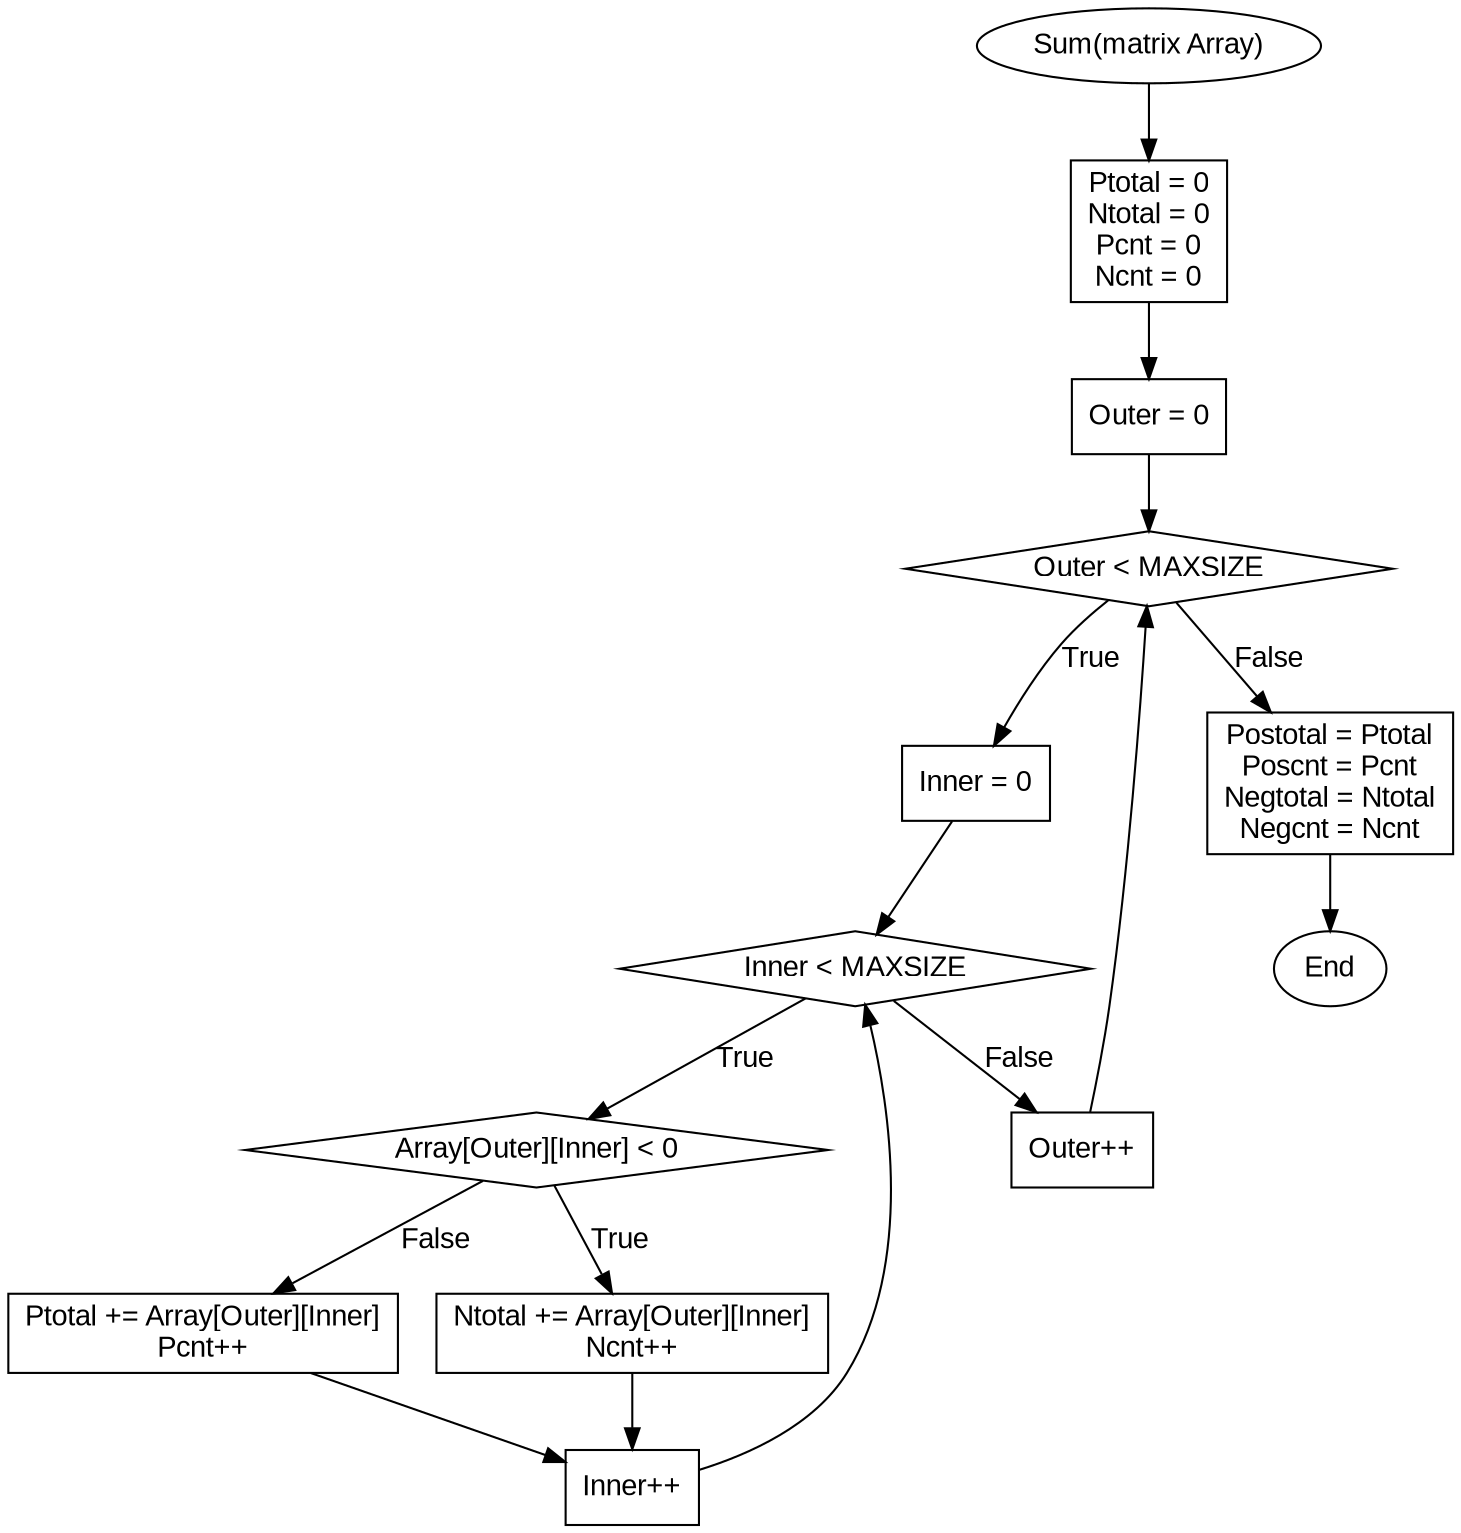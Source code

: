 digraph Sum {
    rankdir=TB;
    node [shape=box, fontname=Arial];
    edge [fontname=Arial];

    start [label="Sum(matrix Array)", shape=ellipse];
    end [label="End", shape=ellipse];
    init_vars [label="Ptotal = 0\nNtotal = 0\nPcnt = 0\nNcnt = 0"];
    outer_loop_init [label="Outer = 0"];
    outer_cond [label="Outer < MAXSIZE", shape=diamond];
    inner_loop_init [label="Inner = 0"];
    inner_cond [label="Inner < MAXSIZE", shape=diamond];
    array_check [label="Array[Outer][Inner] < 0", shape=diamond];
    positive_case [label="Ptotal += Array[Outer][Inner]\nPcnt++"];
    negative_case [label="Ntotal += Array[Outer][Inner]\nNcnt++"];
    inner_increment [label="Inner++"];
    outer_increment [label="Outer++"];
    assign_results [label="Postotal = Ptotal\nPoscnt = Pcnt\nNegtotal = Ntotal\nNegcnt = Ncnt"];

    start -> init_vars;
    init_vars -> outer_loop_init;
    outer_loop_init -> outer_cond;
    outer_cond -> inner_loop_init [label="True"];
    outer_cond -> assign_results [label="False"];
    inner_loop_init -> inner_cond;
    inner_cond -> array_check [label="True"];
    inner_cond -> outer_increment [label="False"];
    array_check -> negative_case [label="True"];
    array_check -> positive_case [label="False"];
    positive_case -> inner_increment;
    negative_case -> inner_increment;
    inner_increment -> inner_cond;
    outer_increment -> outer_cond;
    assign_results -> end;
}